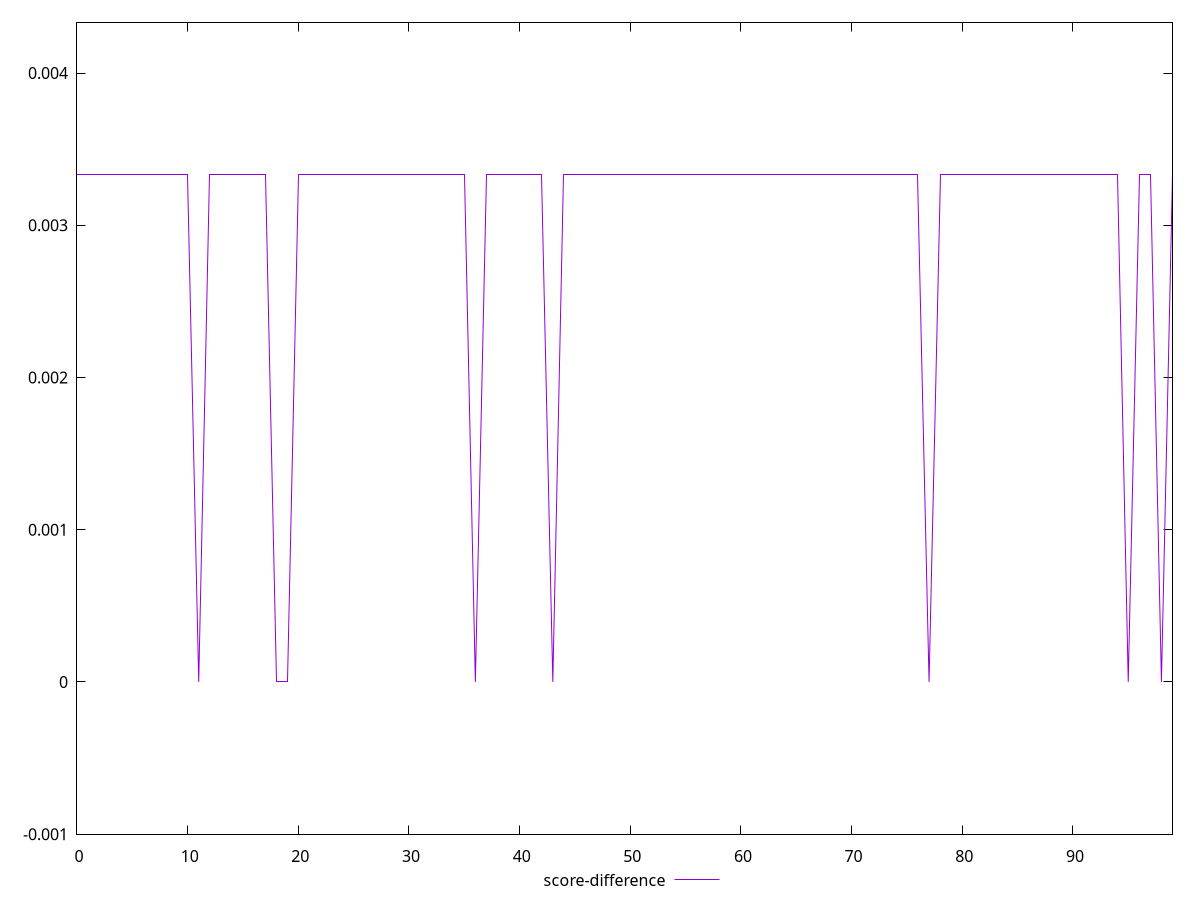 reset

$scoreDifference <<EOF
0 0.0033333333333334103
1 0.0033333333333334103
2 0.0033333333333334103
3 0.0033333333333334103
4 0.0033333333333334103
5 0.0033333333333334103
6 0.0033333333333334103
7 0.0033333333333334103
8 0.0033333333333334103
9 0.0033333333333334103
10 0.0033333333333334103
11 0
12 0.0033333333333334103
13 0.0033333333333334103
14 0.0033333333333334103
15 0.0033333333333334103
16 0.0033333333333334103
17 0.0033333333333334103
18 0
19 0
20 0.0033333333333334103
21 0.0033333333333334103
22 0.0033333333333334103
23 0.0033333333333334103
24 0.0033333333333334103
25 0.0033333333333334103
26 0.0033333333333334103
27 0.0033333333333334103
28 0.0033333333333334103
29 0.0033333333333334103
30 0.0033333333333334103
31 0.0033333333333334103
32 0.0033333333333334103
33 0.0033333333333334103
34 0.0033333333333334103
35 0.0033333333333334103
36 0
37 0.0033333333333334103
38 0.0033333333333334103
39 0.0033333333333334103
40 0.0033333333333334103
41 0.0033333333333334103
42 0.0033333333333334103
43 0
44 0.0033333333333334103
45 0.0033333333333334103
46 0.0033333333333334103
47 0.0033333333333334103
48 0.0033333333333334103
49 0.0033333333333334103
50 0.0033333333333334103
51 0.0033333333333334103
52 0.0033333333333334103
53 0.0033333333333334103
54 0.0033333333333334103
55 0.0033333333333334103
56 0.0033333333333334103
57 0.0033333333333334103
58 0.0033333333333334103
59 0.0033333333333334103
60 0.0033333333333334103
61 0.0033333333333334103
62 0.0033333333333334103
63 0.0033333333333334103
64 0.0033333333333334103
65 0.0033333333333334103
66 0.0033333333333334103
67 0.0033333333333334103
68 0.0033333333333334103
69 0.0033333333333334103
70 0.0033333333333334103
71 0.0033333333333334103
72 0.0033333333333334103
73 0.0033333333333334103
74 0.0033333333333334103
75 0.0033333333333334103
76 0.0033333333333334103
77 0
78 0.0033333333333334103
79 0.0033333333333334103
80 0.0033333333333334103
81 0.0033333333333334103
82 0.0033333333333334103
83 0.0033333333333334103
84 0.0033333333333334103
85 0.0033333333333334103
86 0.0033333333333334103
87 0.0033333333333334103
88 0.0033333333333334103
89 0.0033333333333334103
90 0.0033333333333334103
91 0.0033333333333334103
92 0.0033333333333334103
93 0.0033333333333334103
94 0.0033333333333334103
95 0
96 0.0033333333333334103
97 0.0033333333333334103
98 0
99 0.0033333333333334103
EOF

set key outside below
set xrange [0:99]
set yrange [-0.001:0.00433333333333341]
set trange [-0.001:0.00433333333333341]
set terminal svg size 640, 500 enhanced background rgb 'white'
set output "reprap/uses-text-compression/samples/pages+cached+noexternal+nocss/score-difference/values.svg"

plot $scoreDifference title "score-difference" with line

reset
